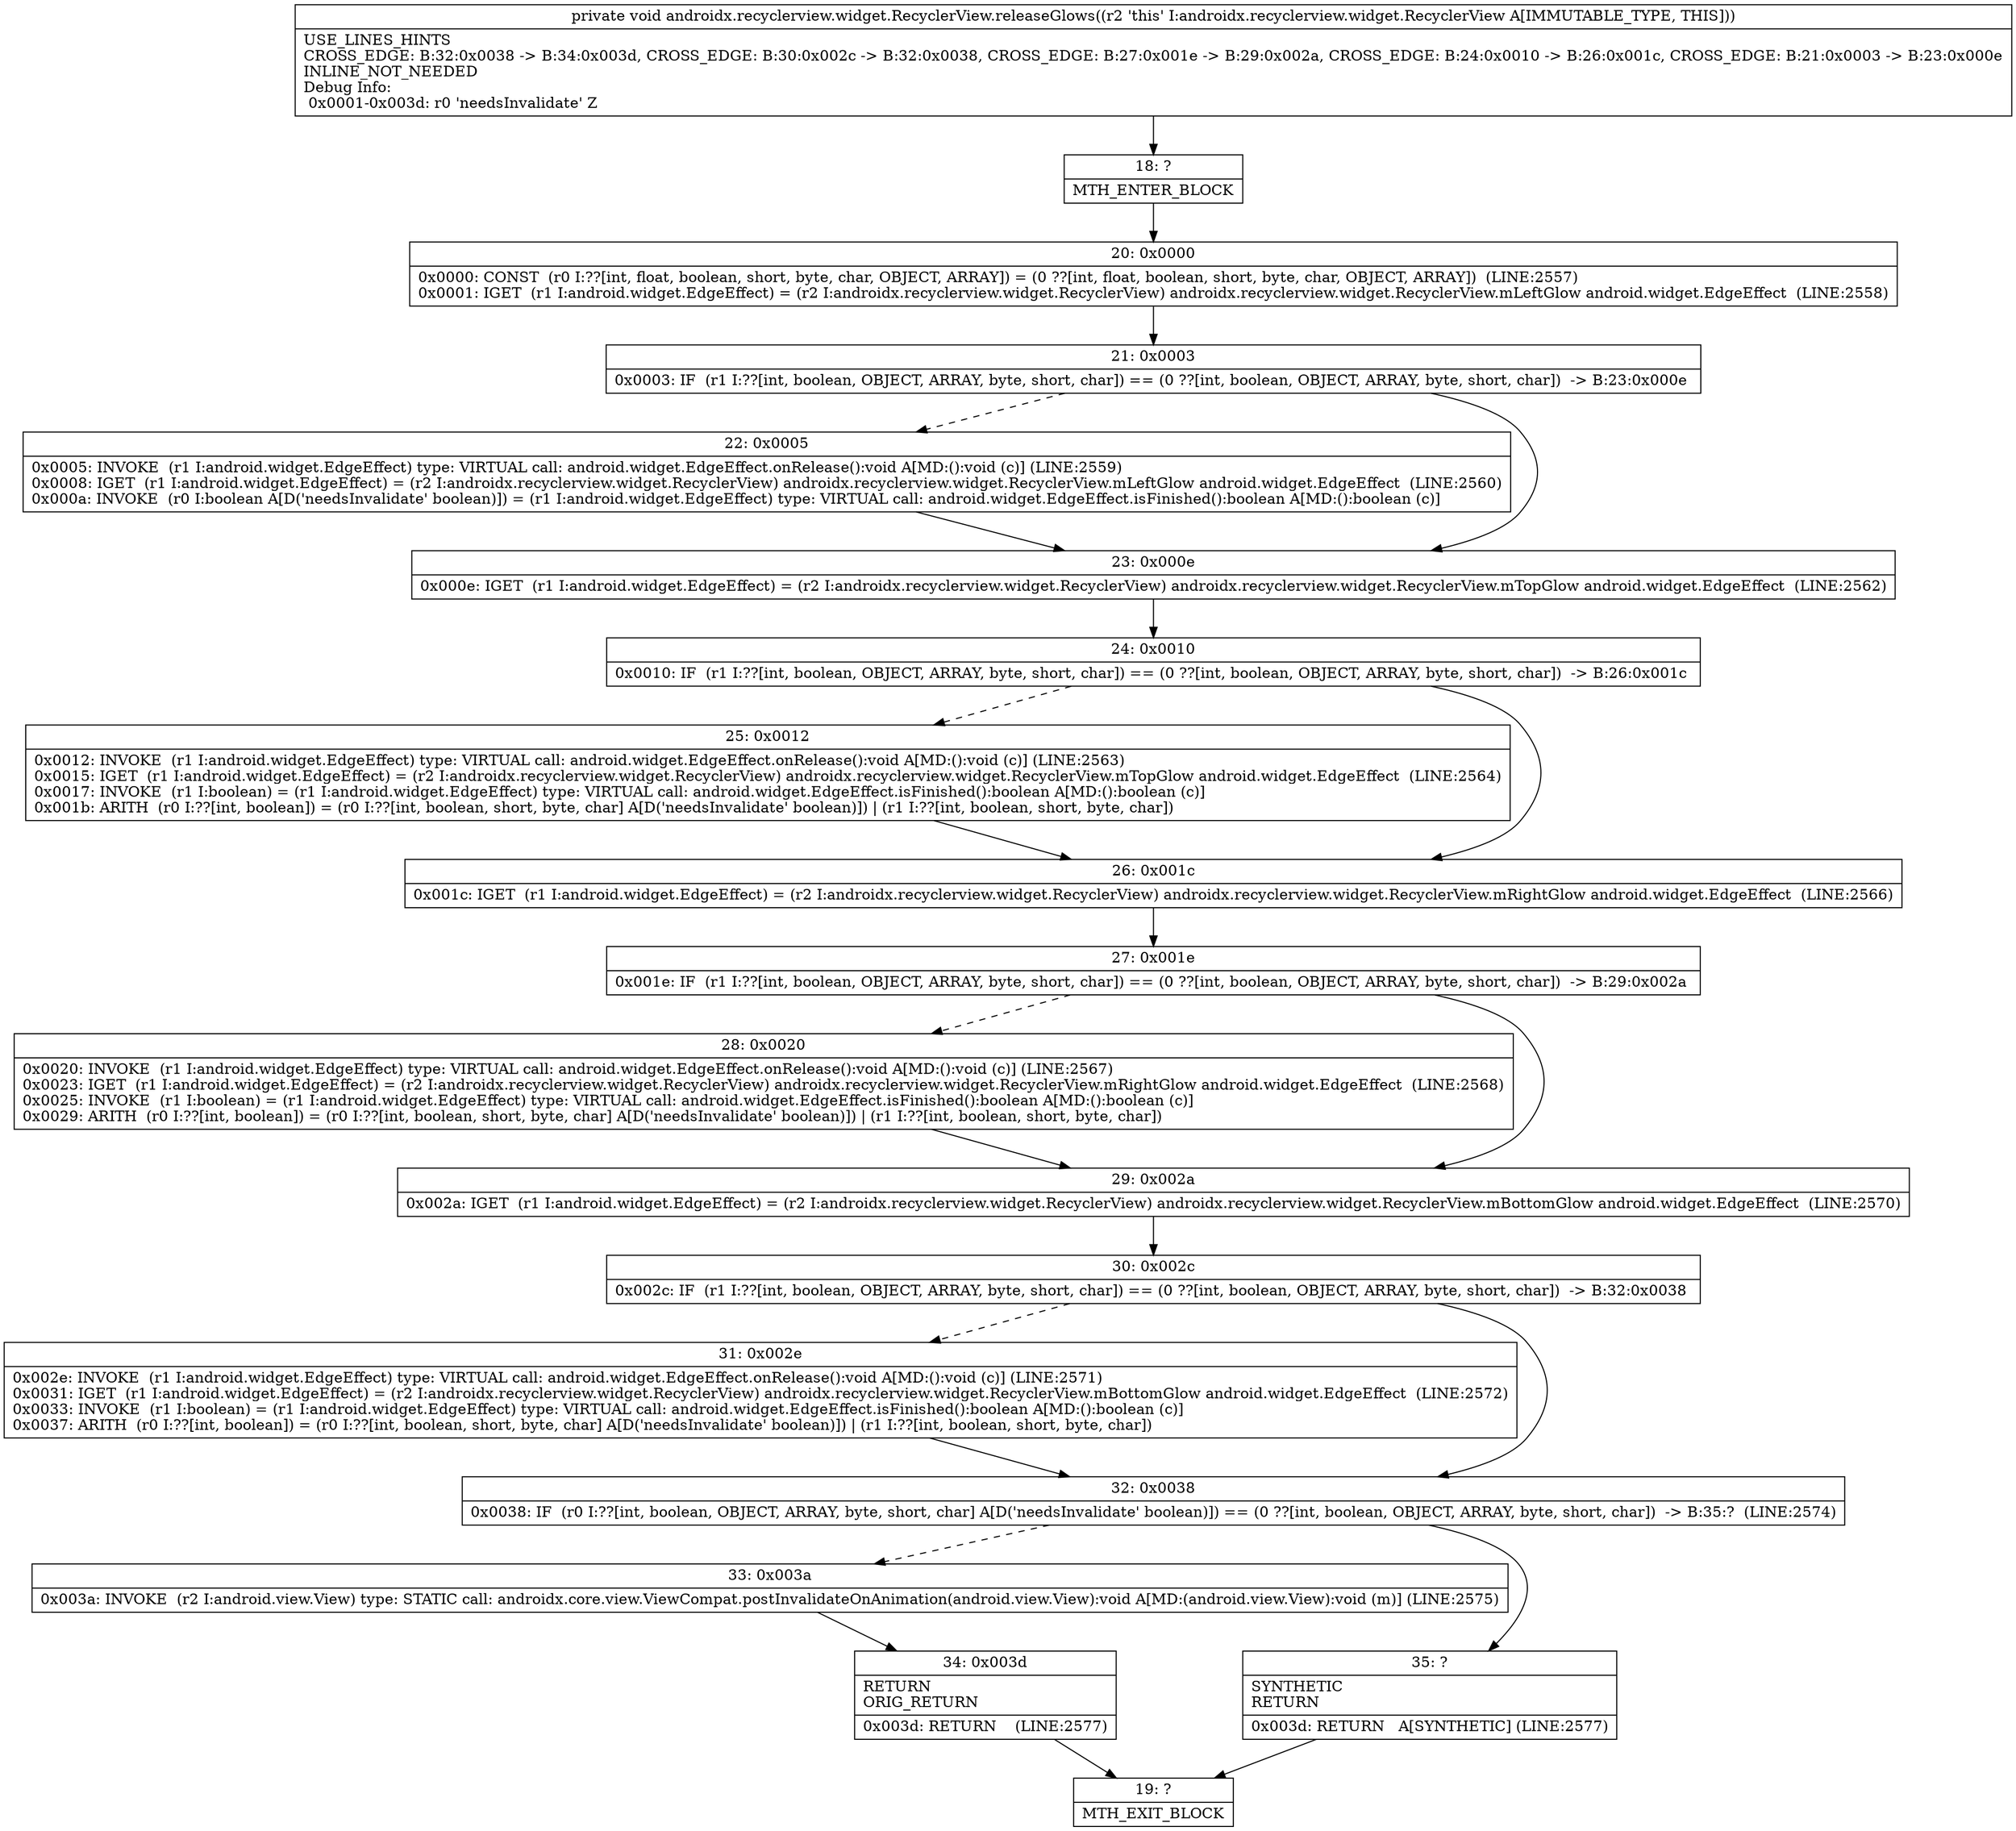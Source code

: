 digraph "CFG forandroidx.recyclerview.widget.RecyclerView.releaseGlows()V" {
Node_18 [shape=record,label="{18\:\ ?|MTH_ENTER_BLOCK\l}"];
Node_20 [shape=record,label="{20\:\ 0x0000|0x0000: CONST  (r0 I:??[int, float, boolean, short, byte, char, OBJECT, ARRAY]) = (0 ??[int, float, boolean, short, byte, char, OBJECT, ARRAY])  (LINE:2557)\l0x0001: IGET  (r1 I:android.widget.EdgeEffect) = (r2 I:androidx.recyclerview.widget.RecyclerView) androidx.recyclerview.widget.RecyclerView.mLeftGlow android.widget.EdgeEffect  (LINE:2558)\l}"];
Node_21 [shape=record,label="{21\:\ 0x0003|0x0003: IF  (r1 I:??[int, boolean, OBJECT, ARRAY, byte, short, char]) == (0 ??[int, boolean, OBJECT, ARRAY, byte, short, char])  \-\> B:23:0x000e \l}"];
Node_22 [shape=record,label="{22\:\ 0x0005|0x0005: INVOKE  (r1 I:android.widget.EdgeEffect) type: VIRTUAL call: android.widget.EdgeEffect.onRelease():void A[MD:():void (c)] (LINE:2559)\l0x0008: IGET  (r1 I:android.widget.EdgeEffect) = (r2 I:androidx.recyclerview.widget.RecyclerView) androidx.recyclerview.widget.RecyclerView.mLeftGlow android.widget.EdgeEffect  (LINE:2560)\l0x000a: INVOKE  (r0 I:boolean A[D('needsInvalidate' boolean)]) = (r1 I:android.widget.EdgeEffect) type: VIRTUAL call: android.widget.EdgeEffect.isFinished():boolean A[MD:():boolean (c)]\l}"];
Node_23 [shape=record,label="{23\:\ 0x000e|0x000e: IGET  (r1 I:android.widget.EdgeEffect) = (r2 I:androidx.recyclerview.widget.RecyclerView) androidx.recyclerview.widget.RecyclerView.mTopGlow android.widget.EdgeEffect  (LINE:2562)\l}"];
Node_24 [shape=record,label="{24\:\ 0x0010|0x0010: IF  (r1 I:??[int, boolean, OBJECT, ARRAY, byte, short, char]) == (0 ??[int, boolean, OBJECT, ARRAY, byte, short, char])  \-\> B:26:0x001c \l}"];
Node_25 [shape=record,label="{25\:\ 0x0012|0x0012: INVOKE  (r1 I:android.widget.EdgeEffect) type: VIRTUAL call: android.widget.EdgeEffect.onRelease():void A[MD:():void (c)] (LINE:2563)\l0x0015: IGET  (r1 I:android.widget.EdgeEffect) = (r2 I:androidx.recyclerview.widget.RecyclerView) androidx.recyclerview.widget.RecyclerView.mTopGlow android.widget.EdgeEffect  (LINE:2564)\l0x0017: INVOKE  (r1 I:boolean) = (r1 I:android.widget.EdgeEffect) type: VIRTUAL call: android.widget.EdgeEffect.isFinished():boolean A[MD:():boolean (c)]\l0x001b: ARITH  (r0 I:??[int, boolean]) = (r0 I:??[int, boolean, short, byte, char] A[D('needsInvalidate' boolean)]) \| (r1 I:??[int, boolean, short, byte, char]) \l}"];
Node_26 [shape=record,label="{26\:\ 0x001c|0x001c: IGET  (r1 I:android.widget.EdgeEffect) = (r2 I:androidx.recyclerview.widget.RecyclerView) androidx.recyclerview.widget.RecyclerView.mRightGlow android.widget.EdgeEffect  (LINE:2566)\l}"];
Node_27 [shape=record,label="{27\:\ 0x001e|0x001e: IF  (r1 I:??[int, boolean, OBJECT, ARRAY, byte, short, char]) == (0 ??[int, boolean, OBJECT, ARRAY, byte, short, char])  \-\> B:29:0x002a \l}"];
Node_28 [shape=record,label="{28\:\ 0x0020|0x0020: INVOKE  (r1 I:android.widget.EdgeEffect) type: VIRTUAL call: android.widget.EdgeEffect.onRelease():void A[MD:():void (c)] (LINE:2567)\l0x0023: IGET  (r1 I:android.widget.EdgeEffect) = (r2 I:androidx.recyclerview.widget.RecyclerView) androidx.recyclerview.widget.RecyclerView.mRightGlow android.widget.EdgeEffect  (LINE:2568)\l0x0025: INVOKE  (r1 I:boolean) = (r1 I:android.widget.EdgeEffect) type: VIRTUAL call: android.widget.EdgeEffect.isFinished():boolean A[MD:():boolean (c)]\l0x0029: ARITH  (r0 I:??[int, boolean]) = (r0 I:??[int, boolean, short, byte, char] A[D('needsInvalidate' boolean)]) \| (r1 I:??[int, boolean, short, byte, char]) \l}"];
Node_29 [shape=record,label="{29\:\ 0x002a|0x002a: IGET  (r1 I:android.widget.EdgeEffect) = (r2 I:androidx.recyclerview.widget.RecyclerView) androidx.recyclerview.widget.RecyclerView.mBottomGlow android.widget.EdgeEffect  (LINE:2570)\l}"];
Node_30 [shape=record,label="{30\:\ 0x002c|0x002c: IF  (r1 I:??[int, boolean, OBJECT, ARRAY, byte, short, char]) == (0 ??[int, boolean, OBJECT, ARRAY, byte, short, char])  \-\> B:32:0x0038 \l}"];
Node_31 [shape=record,label="{31\:\ 0x002e|0x002e: INVOKE  (r1 I:android.widget.EdgeEffect) type: VIRTUAL call: android.widget.EdgeEffect.onRelease():void A[MD:():void (c)] (LINE:2571)\l0x0031: IGET  (r1 I:android.widget.EdgeEffect) = (r2 I:androidx.recyclerview.widget.RecyclerView) androidx.recyclerview.widget.RecyclerView.mBottomGlow android.widget.EdgeEffect  (LINE:2572)\l0x0033: INVOKE  (r1 I:boolean) = (r1 I:android.widget.EdgeEffect) type: VIRTUAL call: android.widget.EdgeEffect.isFinished():boolean A[MD:():boolean (c)]\l0x0037: ARITH  (r0 I:??[int, boolean]) = (r0 I:??[int, boolean, short, byte, char] A[D('needsInvalidate' boolean)]) \| (r1 I:??[int, boolean, short, byte, char]) \l}"];
Node_32 [shape=record,label="{32\:\ 0x0038|0x0038: IF  (r0 I:??[int, boolean, OBJECT, ARRAY, byte, short, char] A[D('needsInvalidate' boolean)]) == (0 ??[int, boolean, OBJECT, ARRAY, byte, short, char])  \-\> B:35:?  (LINE:2574)\l}"];
Node_33 [shape=record,label="{33\:\ 0x003a|0x003a: INVOKE  (r2 I:android.view.View) type: STATIC call: androidx.core.view.ViewCompat.postInvalidateOnAnimation(android.view.View):void A[MD:(android.view.View):void (m)] (LINE:2575)\l}"];
Node_34 [shape=record,label="{34\:\ 0x003d|RETURN\lORIG_RETURN\l|0x003d: RETURN    (LINE:2577)\l}"];
Node_19 [shape=record,label="{19\:\ ?|MTH_EXIT_BLOCK\l}"];
Node_35 [shape=record,label="{35\:\ ?|SYNTHETIC\lRETURN\l|0x003d: RETURN   A[SYNTHETIC] (LINE:2577)\l}"];
MethodNode[shape=record,label="{private void androidx.recyclerview.widget.RecyclerView.releaseGlows((r2 'this' I:androidx.recyclerview.widget.RecyclerView A[IMMUTABLE_TYPE, THIS]))  | USE_LINES_HINTS\lCROSS_EDGE: B:32:0x0038 \-\> B:34:0x003d, CROSS_EDGE: B:30:0x002c \-\> B:32:0x0038, CROSS_EDGE: B:27:0x001e \-\> B:29:0x002a, CROSS_EDGE: B:24:0x0010 \-\> B:26:0x001c, CROSS_EDGE: B:21:0x0003 \-\> B:23:0x000e\lINLINE_NOT_NEEDED\lDebug Info:\l  0x0001\-0x003d: r0 'needsInvalidate' Z\l}"];
MethodNode -> Node_18;Node_18 -> Node_20;
Node_20 -> Node_21;
Node_21 -> Node_22[style=dashed];
Node_21 -> Node_23;
Node_22 -> Node_23;
Node_23 -> Node_24;
Node_24 -> Node_25[style=dashed];
Node_24 -> Node_26;
Node_25 -> Node_26;
Node_26 -> Node_27;
Node_27 -> Node_28[style=dashed];
Node_27 -> Node_29;
Node_28 -> Node_29;
Node_29 -> Node_30;
Node_30 -> Node_31[style=dashed];
Node_30 -> Node_32;
Node_31 -> Node_32;
Node_32 -> Node_33[style=dashed];
Node_32 -> Node_35;
Node_33 -> Node_34;
Node_34 -> Node_19;
Node_35 -> Node_19;
}

